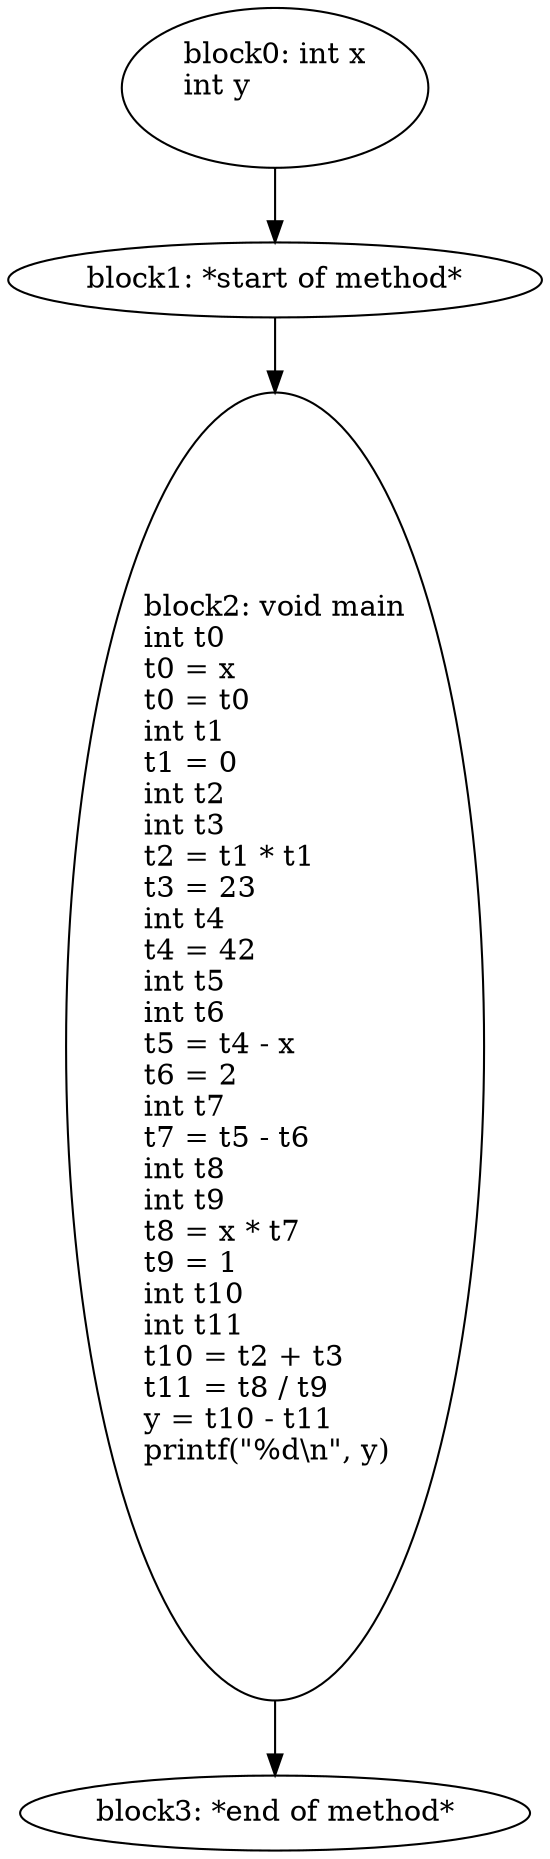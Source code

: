 digraph G {
  block0 [ label="block0: int\ x\lint\ y\l\l" ];
  block1 [ label="block1: *start\ of\ method*\l" ];
  block2 [ label="block2: void\ main\lint\ t0\lt0\ =\ x\lt0\ =\ t0\lint\ t1\lt1\ =\ 0\lint\ t2\lint\ t3\lt2\ =\ t1\ *\ t1\lt3\ =\ 23\lint\ t4\lt4\ =\ 42\lint\ t5\lint\ t6\lt5\ =\ t4\ -\ x\lt6\ =\ 2\lint\ t7\lt7\ =\ t5\ -\ t6\lint\ t8\lint\ t9\lt8\ =\ x\ *\ t7\lt9\ =\ 1\lint\ t10\lint\ t11\lt10\ =\ t2\ +\ t3\lt11\ =\ t8\ /\ t9\ly\ =\ t10\ -\ t11\lprintf\(\"%d\\n\"\,\ y\)\l\l" ];
  block3 [ label="block3: *end\ of\ method*\l" ];
  block0 -> block1;
  block1 -> block2;
  block2 -> block3;
}
